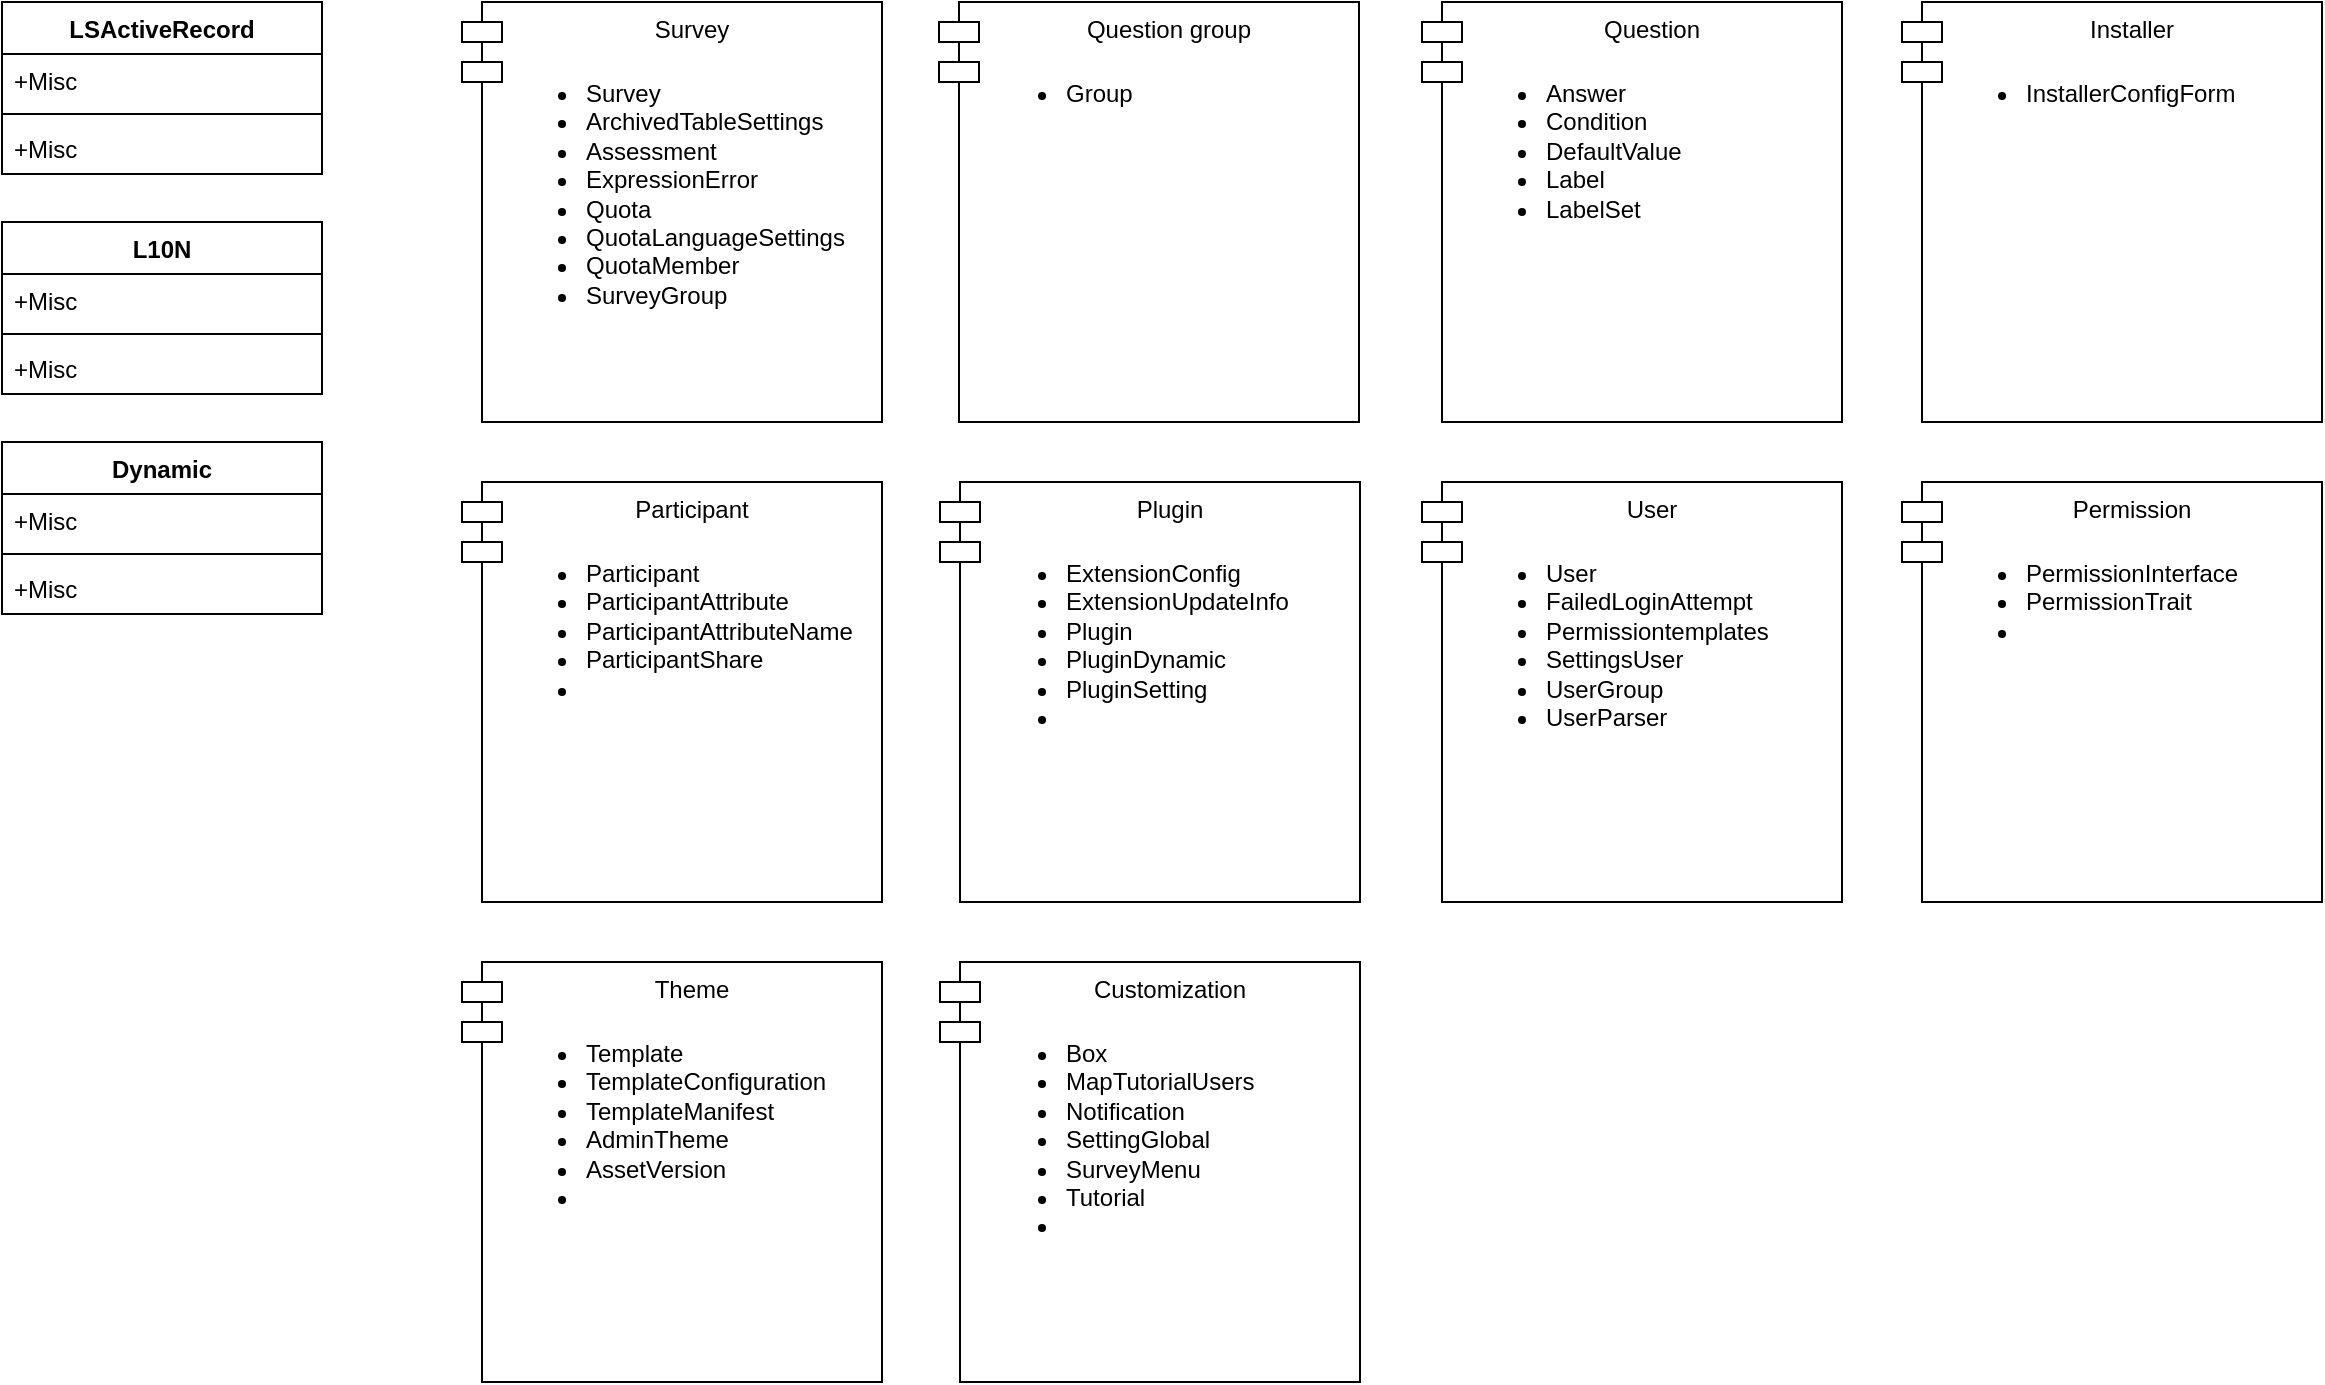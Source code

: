 <mxfile version="14.9.5" type="github">
  <diagram id="C5RBs43oDa-KdzZeNtuy" name="Page-1">
    <mxGraphModel dx="1927" dy="628" grid="1" gridSize="10" guides="1" tooltips="1" connect="1" arrows="1" fold="1" page="1" pageScale="1" pageWidth="827" pageHeight="1169" math="0" shadow="0">
      <root>
        <mxCell id="WIyWlLk6GJQsqaUBKTNV-0" />
        <mxCell id="WIyWlLk6GJQsqaUBKTNV-1" parent="WIyWlLk6GJQsqaUBKTNV-0" />
        <mxCell id="X3VQXI_sIxoggyghLsqG-4" value="Survey" style="shape=module;align=left;spacingLeft=20;align=center;verticalAlign=top;fillColor=none;" vertex="1" parent="WIyWlLk6GJQsqaUBKTNV-1">
          <mxGeometry x="70" y="80" width="210" height="210" as="geometry" />
        </mxCell>
        <mxCell id="X3VQXI_sIxoggyghLsqG-5" value="Question group" style="shape=module;align=left;spacingLeft=20;align=center;verticalAlign=top;fillColor=none;" vertex="1" parent="WIyWlLk6GJQsqaUBKTNV-1">
          <mxGeometry x="308.5" y="80" width="210" height="210" as="geometry" />
        </mxCell>
        <mxCell id="X3VQXI_sIxoggyghLsqG-6" value="Question" style="shape=module;align=left;spacingLeft=20;align=center;verticalAlign=top;fillColor=none;" vertex="1" parent="WIyWlLk6GJQsqaUBKTNV-1">
          <mxGeometry x="550" y="80" width="210" height="210" as="geometry" />
        </mxCell>
        <mxCell id="X3VQXI_sIxoggyghLsqG-7" value="Participant" style="shape=module;align=left;spacingLeft=20;align=center;verticalAlign=top;fillColor=none;" vertex="1" parent="WIyWlLk6GJQsqaUBKTNV-1">
          <mxGeometry x="70" y="320" width="210" height="210" as="geometry" />
        </mxCell>
        <mxCell id="X3VQXI_sIxoggyghLsqG-8" value="Plugin" style="shape=module;align=left;spacingLeft=20;align=center;verticalAlign=top;fillColor=none;" vertex="1" parent="WIyWlLk6GJQsqaUBKTNV-1">
          <mxGeometry x="309" y="320" width="210" height="210" as="geometry" />
        </mxCell>
        <mxCell id="X3VQXI_sIxoggyghLsqG-9" value="User" style="shape=module;align=left;spacingLeft=20;align=center;verticalAlign=top;fillColor=none;" vertex="1" parent="WIyWlLk6GJQsqaUBKTNV-1">
          <mxGeometry x="550" y="320" width="210" height="210" as="geometry" />
        </mxCell>
        <mxCell id="X3VQXI_sIxoggyghLsqG-10" value="Theme" style="shape=module;align=left;spacingLeft=20;align=center;verticalAlign=top;fillColor=none;" vertex="1" parent="WIyWlLk6GJQsqaUBKTNV-1">
          <mxGeometry x="70" y="560" width="210" height="210" as="geometry" />
        </mxCell>
        <mxCell id="X3VQXI_sIxoggyghLsqG-11" value="Customization" style="shape=module;align=left;spacingLeft=20;align=center;verticalAlign=top;fillColor=none;" vertex="1" parent="WIyWlLk6GJQsqaUBKTNV-1">
          <mxGeometry x="309" y="560" width="210" height="210" as="geometry" />
        </mxCell>
        <mxCell id="X3VQXI_sIxoggyghLsqG-12" value="Permission" style="shape=module;align=left;spacingLeft=20;align=center;verticalAlign=top;fillColor=none;" vertex="1" parent="WIyWlLk6GJQsqaUBKTNV-1">
          <mxGeometry x="790" y="320" width="210" height="210" as="geometry" />
        </mxCell>
        <mxCell id="X3VQXI_sIxoggyghLsqG-14" value="LSActiveRecord" style="swimlane;fontStyle=1;align=center;verticalAlign=top;childLayout=stackLayout;horizontal=1;startSize=26;horizontalStack=0;resizeParent=1;resizeParentMax=0;resizeLast=0;collapsible=1;marginBottom=0;fillColor=none;" vertex="1" parent="WIyWlLk6GJQsqaUBKTNV-1">
          <mxGeometry x="-160" y="80" width="160" height="86" as="geometry" />
        </mxCell>
        <mxCell id="X3VQXI_sIxoggyghLsqG-15" value="+Misc" style="text;strokeColor=none;fillColor=none;align=left;verticalAlign=top;spacingLeft=4;spacingRight=4;overflow=hidden;rotatable=0;points=[[0,0.5],[1,0.5]];portConstraint=eastwest;" vertex="1" parent="X3VQXI_sIxoggyghLsqG-14">
          <mxGeometry y="26" width="160" height="26" as="geometry" />
        </mxCell>
        <mxCell id="X3VQXI_sIxoggyghLsqG-16" value="" style="line;strokeWidth=1;fillColor=none;align=left;verticalAlign=middle;spacingTop=-1;spacingLeft=3;spacingRight=3;rotatable=0;labelPosition=right;points=[];portConstraint=eastwest;" vertex="1" parent="X3VQXI_sIxoggyghLsqG-14">
          <mxGeometry y="52" width="160" height="8" as="geometry" />
        </mxCell>
        <mxCell id="X3VQXI_sIxoggyghLsqG-17" value="+Misc" style="text;strokeColor=none;fillColor=none;align=left;verticalAlign=top;spacingLeft=4;spacingRight=4;overflow=hidden;rotatable=0;points=[[0,0.5],[1,0.5]];portConstraint=eastwest;" vertex="1" parent="X3VQXI_sIxoggyghLsqG-14">
          <mxGeometry y="60" width="160" height="26" as="geometry" />
        </mxCell>
        <mxCell id="X3VQXI_sIxoggyghLsqG-19" value="&lt;ul&gt;&lt;li&gt;Participant&lt;/li&gt;&lt;li&gt;ParticipantAttribute&lt;/li&gt;&lt;li&gt;ParticipantAttributeName&lt;/li&gt;&lt;li&gt;ParticipantShare&lt;/li&gt;&lt;li&gt;&lt;br&gt;&lt;/li&gt;&lt;/ul&gt;" style="text;html=1;strokeColor=none;fillColor=none;align=left;verticalAlign=top;whiteSpace=wrap;rounded=0;" vertex="1" parent="WIyWlLk6GJQsqaUBKTNV-1">
          <mxGeometry x="90" y="340" width="120" height="120" as="geometry" />
        </mxCell>
        <mxCell id="X3VQXI_sIxoggyghLsqG-20" value="&lt;ul&gt;&lt;li&gt;Survey&lt;br&gt;&lt;/li&gt;&lt;li&gt;ArchivedTableSettings&lt;/li&gt;&lt;li&gt;Assessment&lt;/li&gt;&lt;li&gt;ExpressionError&lt;/li&gt;&lt;li&gt;Quota&lt;/li&gt;&lt;li&gt;QuotaLanguageSettings&lt;/li&gt;&lt;li&gt;QuotaMember&lt;/li&gt;&lt;li&gt;SurveyGroup&lt;br&gt;&lt;/li&gt;&lt;/ul&gt;" style="text;html=1;strokeColor=none;fillColor=none;align=left;verticalAlign=top;whiteSpace=wrap;rounded=0;" vertex="1" parent="WIyWlLk6GJQsqaUBKTNV-1">
          <mxGeometry x="90" y="100" width="120" height="120" as="geometry" />
        </mxCell>
        <mxCell id="X3VQXI_sIxoggyghLsqG-21" value="&lt;ul&gt;&lt;li&gt;Template&lt;br&gt;&lt;/li&gt;&lt;li&gt;TemplateConfiguration&lt;/li&gt;&lt;li&gt;TemplateManifest&lt;/li&gt;&lt;li&gt;AdminTheme&lt;/li&gt;&lt;li&gt;AssetVersion&lt;/li&gt;&lt;li&gt;&lt;br&gt;&lt;/li&gt;&lt;/ul&gt;" style="text;html=1;strokeColor=none;fillColor=none;align=left;verticalAlign=top;whiteSpace=wrap;rounded=0;" vertex="1" parent="WIyWlLk6GJQsqaUBKTNV-1">
          <mxGeometry x="90" y="580" width="120" height="120" as="geometry" />
        </mxCell>
        <mxCell id="X3VQXI_sIxoggyghLsqG-22" value="&lt;ul&gt;&lt;li&gt;Answer&lt;br&gt;&lt;/li&gt;&lt;li&gt;Condition&lt;/li&gt;&lt;li&gt;DefaultValue&lt;/li&gt;&lt;li&gt;Label&lt;/li&gt;&lt;li&gt;LabelSet&lt;br&gt;&lt;/li&gt;&lt;/ul&gt;" style="text;html=1;strokeColor=none;fillColor=none;align=left;verticalAlign=top;whiteSpace=wrap;rounded=0;" vertex="1" parent="WIyWlLk6GJQsqaUBKTNV-1">
          <mxGeometry x="570" y="100" width="120" height="120" as="geometry" />
        </mxCell>
        <mxCell id="X3VQXI_sIxoggyghLsqG-24" value="&lt;ul&gt;&lt;li&gt;Box&lt;br&gt;&lt;/li&gt;&lt;li&gt;MapTutorialUsers&lt;/li&gt;&lt;li&gt;Notification&lt;/li&gt;&lt;li&gt;SettingGlobal&lt;/li&gt;&lt;li&gt;SurveyMenu&lt;/li&gt;&lt;li&gt;Tutorial&lt;/li&gt;&lt;li&gt;&lt;br&gt;&lt;/li&gt;&lt;/ul&gt;" style="text;html=1;strokeColor=none;fillColor=none;align=left;verticalAlign=top;whiteSpace=wrap;rounded=0;" vertex="1" parent="WIyWlLk6GJQsqaUBKTNV-1">
          <mxGeometry x="330" y="580" width="120" height="120" as="geometry" />
        </mxCell>
        <mxCell id="X3VQXI_sIxoggyghLsqG-25" value="L10N" style="swimlane;fontStyle=1;align=center;verticalAlign=top;childLayout=stackLayout;horizontal=1;startSize=26;horizontalStack=0;resizeParent=1;resizeParentMax=0;resizeLast=0;collapsible=1;marginBottom=0;fillColor=none;" vertex="1" parent="WIyWlLk6GJQsqaUBKTNV-1">
          <mxGeometry x="-160" y="190" width="160" height="86" as="geometry" />
        </mxCell>
        <mxCell id="X3VQXI_sIxoggyghLsqG-26" value="+Misc" style="text;strokeColor=none;fillColor=none;align=left;verticalAlign=top;spacingLeft=4;spacingRight=4;overflow=hidden;rotatable=0;points=[[0,0.5],[1,0.5]];portConstraint=eastwest;" vertex="1" parent="X3VQXI_sIxoggyghLsqG-25">
          <mxGeometry y="26" width="160" height="26" as="geometry" />
        </mxCell>
        <mxCell id="X3VQXI_sIxoggyghLsqG-27" value="" style="line;strokeWidth=1;fillColor=none;align=left;verticalAlign=middle;spacingTop=-1;spacingLeft=3;spacingRight=3;rotatable=0;labelPosition=right;points=[];portConstraint=eastwest;" vertex="1" parent="X3VQXI_sIxoggyghLsqG-25">
          <mxGeometry y="52" width="160" height="8" as="geometry" />
        </mxCell>
        <mxCell id="X3VQXI_sIxoggyghLsqG-28" value="+Misc" style="text;strokeColor=none;fillColor=none;align=left;verticalAlign=top;spacingLeft=4;spacingRight=4;overflow=hidden;rotatable=0;points=[[0,0.5],[1,0.5]];portConstraint=eastwest;" vertex="1" parent="X3VQXI_sIxoggyghLsqG-25">
          <mxGeometry y="60" width="160" height="26" as="geometry" />
        </mxCell>
        <mxCell id="X3VQXI_sIxoggyghLsqG-29" value="Dynamic" style="swimlane;fontStyle=1;align=center;verticalAlign=top;childLayout=stackLayout;horizontal=1;startSize=26;horizontalStack=0;resizeParent=1;resizeParentMax=0;resizeLast=0;collapsible=1;marginBottom=0;fillColor=none;" vertex="1" parent="WIyWlLk6GJQsqaUBKTNV-1">
          <mxGeometry x="-160" y="300" width="160" height="86" as="geometry" />
        </mxCell>
        <mxCell id="X3VQXI_sIxoggyghLsqG-30" value="+Misc" style="text;strokeColor=none;fillColor=none;align=left;verticalAlign=top;spacingLeft=4;spacingRight=4;overflow=hidden;rotatable=0;points=[[0,0.5],[1,0.5]];portConstraint=eastwest;" vertex="1" parent="X3VQXI_sIxoggyghLsqG-29">
          <mxGeometry y="26" width="160" height="26" as="geometry" />
        </mxCell>
        <mxCell id="X3VQXI_sIxoggyghLsqG-31" value="" style="line;strokeWidth=1;fillColor=none;align=left;verticalAlign=middle;spacingTop=-1;spacingLeft=3;spacingRight=3;rotatable=0;labelPosition=right;points=[];portConstraint=eastwest;" vertex="1" parent="X3VQXI_sIxoggyghLsqG-29">
          <mxGeometry y="52" width="160" height="8" as="geometry" />
        </mxCell>
        <mxCell id="X3VQXI_sIxoggyghLsqG-32" value="+Misc" style="text;strokeColor=none;fillColor=none;align=left;verticalAlign=top;spacingLeft=4;spacingRight=4;overflow=hidden;rotatable=0;points=[[0,0.5],[1,0.5]];portConstraint=eastwest;" vertex="1" parent="X3VQXI_sIxoggyghLsqG-29">
          <mxGeometry y="60" width="160" height="26" as="geometry" />
        </mxCell>
        <mxCell id="X3VQXI_sIxoggyghLsqG-33" value="&lt;ul&gt;&lt;li&gt;ExtensionConfig&lt;/li&gt;&lt;li&gt;ExtensionUpdateInfo&lt;br&gt;&lt;/li&gt;&lt;li&gt;Plugin&lt;/li&gt;&lt;li&gt;PluginDynamic&lt;/li&gt;&lt;li&gt;PluginSetting&lt;/li&gt;&lt;li&gt;&lt;br&gt;&lt;/li&gt;&lt;/ul&gt;" style="text;html=1;strokeColor=none;fillColor=none;align=left;verticalAlign=top;whiteSpace=wrap;rounded=0;" vertex="1" parent="WIyWlLk6GJQsqaUBKTNV-1">
          <mxGeometry x="330" y="340" width="120" height="120" as="geometry" />
        </mxCell>
        <mxCell id="X3VQXI_sIxoggyghLsqG-34" value="&lt;ul&gt;&lt;li&gt;User&lt;br&gt;&lt;/li&gt;&lt;li&gt;FailedLoginAttempt&lt;/li&gt;&lt;li&gt;Permissiontemplates&lt;/li&gt;&lt;li&gt;SettingsUser&lt;/li&gt;&lt;li&gt;UserGroup&lt;/li&gt;&lt;li&gt;UserParser&lt;br&gt;&lt;/li&gt;&lt;/ul&gt;" style="text;html=1;strokeColor=none;fillColor=none;align=left;verticalAlign=top;whiteSpace=wrap;rounded=0;" vertex="1" parent="WIyWlLk6GJQsqaUBKTNV-1">
          <mxGeometry x="570" y="340" width="120" height="120" as="geometry" />
        </mxCell>
        <mxCell id="X3VQXI_sIxoggyghLsqG-35" value="Installer" style="shape=module;align=left;spacingLeft=20;align=center;verticalAlign=top;fillColor=none;" vertex="1" parent="WIyWlLk6GJQsqaUBKTNV-1">
          <mxGeometry x="790" y="80" width="210" height="210" as="geometry" />
        </mxCell>
        <mxCell id="X3VQXI_sIxoggyghLsqG-36" value="&lt;ul&gt;&lt;li&gt;InstallerConfigForm&lt;br&gt;&lt;/li&gt;&lt;/ul&gt;" style="text;html=1;strokeColor=none;fillColor=none;align=left;verticalAlign=top;whiteSpace=wrap;rounded=0;" vertex="1" parent="WIyWlLk6GJQsqaUBKTNV-1">
          <mxGeometry x="810" y="100" width="120" height="120" as="geometry" />
        </mxCell>
        <mxCell id="X3VQXI_sIxoggyghLsqG-37" value="&lt;ul&gt;&lt;li&gt;PermissionInterface&lt;/li&gt;&lt;li&gt;PermissionTrait&lt;/li&gt;&lt;li&gt;&lt;br&gt;&lt;/li&gt;&lt;/ul&gt;" style="text;html=1;strokeColor=none;fillColor=none;align=left;verticalAlign=top;whiteSpace=wrap;rounded=0;" vertex="1" parent="WIyWlLk6GJQsqaUBKTNV-1">
          <mxGeometry x="810" y="340" width="120" height="120" as="geometry" />
        </mxCell>
        <mxCell id="X3VQXI_sIxoggyghLsqG-38" value="&lt;ul&gt;&lt;li&gt;Group&lt;br&gt;&lt;/li&gt;&lt;/ul&gt;" style="text;html=1;strokeColor=none;fillColor=none;align=left;verticalAlign=top;whiteSpace=wrap;rounded=0;" vertex="1" parent="WIyWlLk6GJQsqaUBKTNV-1">
          <mxGeometry x="330" y="100" width="120" height="120" as="geometry" />
        </mxCell>
      </root>
    </mxGraphModel>
  </diagram>
</mxfile>
